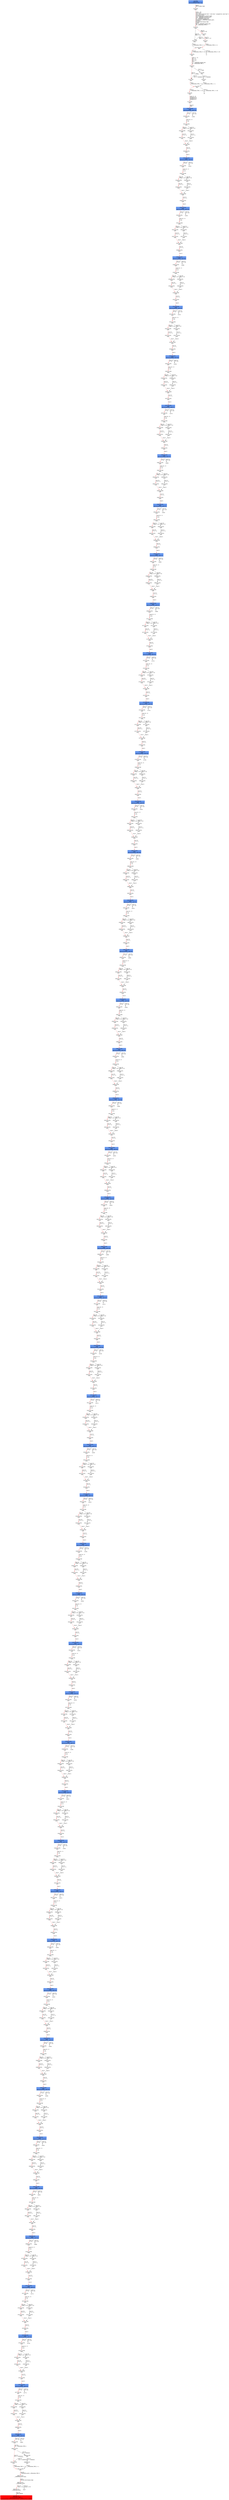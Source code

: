 digraph ARG {
node [style="filled" shape="box" color="white"]
0 [fillcolor="cornflowerblue" label="0 @ N20\nmain entry\nAbstractionState: ABS0: true\n" id="0"]
44 [label="44 @ N61\nmain\n" id="44"]
45 [label="45 @ N24\nmain\n" id="45"]
50 [label="50 @ N26\nmain\n" id="50"]
53 [label="53 @ N28\nmain\n" id="53"]
54 [label="54 @ N29\nmain\n" id="54"]
56 [label="56 @ N35\nmain\n" id="56"]
61 [label="61 @ N38\nmain\n" id="61"]
64 [label="64 @ N39\nmain\n" id="64"]
65 [label="65 @ N40\nmain\n" id="65"]
67 [label="67 @ N43\nmain\n" id="67"]
33392 [fillcolor="cornflowerblue" label="33392 @ N44\nmain\nAbstractionState: ABS2259\n" id="33392"]
33393 [label="33393 @ N45\nmain\n" id="33393"]
33412 [label="33412 @ N48\nmain\n" id="33412"]
33414 [label="33414 @ N50\nmain\n" id="33414"]
33415 [label="33415 @ N52\nmain\n" id="33415"]
33419 [label="33419 @ N49\nmain\n" id="33419"]
33420 [label="33420 @ N54\nmain\n" id="33420"]
33422 [fillcolor="cornflowerblue" label="33422 @ N44\nmain\nAbstractionState: ABS2261\n" id="33422"]
33423 [label="33423 @ N45\nmain\n" id="33423"]
33442 [label="33442 @ N48\nmain\n" id="33442"]
33444 [label="33444 @ N50\nmain\n" id="33444"]
33445 [label="33445 @ N52\nmain\n" id="33445"]
33449 [label="33449 @ N49\nmain\n" id="33449"]
33450 [label="33450 @ N54\nmain\n" id="33450"]
33452 [fillcolor="cornflowerblue" label="33452 @ N44\nmain\nAbstractionState: ABS2263\n" id="33452"]
33453 [label="33453 @ N45\nmain\n" id="33453"]
33472 [label="33472 @ N48\nmain\n" id="33472"]
33474 [label="33474 @ N50\nmain\n" id="33474"]
33475 [label="33475 @ N52\nmain\n" id="33475"]
33479 [label="33479 @ N49\nmain\n" id="33479"]
33480 [label="33480 @ N54\nmain\n" id="33480"]
33482 [fillcolor="cornflowerblue" label="33482 @ N44\nmain\nAbstractionState: ABS2265\n" id="33482"]
33483 [label="33483 @ N45\nmain\n" id="33483"]
33502 [label="33502 @ N48\nmain\n" id="33502"]
33504 [label="33504 @ N50\nmain\n" id="33504"]
33505 [label="33505 @ N52\nmain\n" id="33505"]
33509 [label="33509 @ N49\nmain\n" id="33509"]
33510 [label="33510 @ N54\nmain\n" id="33510"]
33512 [fillcolor="cornflowerblue" label="33512 @ N44\nmain\nAbstractionState: ABS2267\n" id="33512"]
33513 [label="33513 @ N45\nmain\n" id="33513"]
33532 [label="33532 @ N48\nmain\n" id="33532"]
33534 [label="33534 @ N50\nmain\n" id="33534"]
33535 [label="33535 @ N52\nmain\n" id="33535"]
33539 [label="33539 @ N49\nmain\n" id="33539"]
33540 [label="33540 @ N54\nmain\n" id="33540"]
33542 [fillcolor="cornflowerblue" label="33542 @ N44\nmain\nAbstractionState: ABS2269\n" id="33542"]
33543 [label="33543 @ N45\nmain\n" id="33543"]
33562 [label="33562 @ N48\nmain\n" id="33562"]
33564 [label="33564 @ N50\nmain\n" id="33564"]
33565 [label="33565 @ N52\nmain\n" id="33565"]
33569 [label="33569 @ N49\nmain\n" id="33569"]
33570 [label="33570 @ N54\nmain\n" id="33570"]
33572 [fillcolor="cornflowerblue" label="33572 @ N44\nmain\nAbstractionState: ABS2271\n" id="33572"]
33573 [label="33573 @ N45\nmain\n" id="33573"]
33592 [label="33592 @ N48\nmain\n" id="33592"]
33594 [label="33594 @ N50\nmain\n" id="33594"]
33595 [label="33595 @ N52\nmain\n" id="33595"]
33599 [label="33599 @ N49\nmain\n" id="33599"]
33600 [label="33600 @ N54\nmain\n" id="33600"]
33602 [fillcolor="cornflowerblue" label="33602 @ N44\nmain\nAbstractionState: ABS2273\n" id="33602"]
33603 [label="33603 @ N45\nmain\n" id="33603"]
33622 [label="33622 @ N48\nmain\n" id="33622"]
33624 [label="33624 @ N50\nmain\n" id="33624"]
33625 [label="33625 @ N52\nmain\n" id="33625"]
33629 [label="33629 @ N49\nmain\n" id="33629"]
33630 [label="33630 @ N54\nmain\n" id="33630"]
33632 [fillcolor="cornflowerblue" label="33632 @ N44\nmain\nAbstractionState: ABS2275\n" id="33632"]
33633 [label="33633 @ N45\nmain\n" id="33633"]
33652 [label="33652 @ N48\nmain\n" id="33652"]
33654 [label="33654 @ N50\nmain\n" id="33654"]
33655 [label="33655 @ N52\nmain\n" id="33655"]
33659 [label="33659 @ N49\nmain\n" id="33659"]
33660 [label="33660 @ N54\nmain\n" id="33660"]
33662 [fillcolor="cornflowerblue" label="33662 @ N44\nmain\nAbstractionState: ABS2277\n" id="33662"]
33663 [label="33663 @ N45\nmain\n" id="33663"]
33682 [label="33682 @ N48\nmain\n" id="33682"]
33684 [label="33684 @ N50\nmain\n" id="33684"]
33685 [label="33685 @ N52\nmain\n" id="33685"]
33689 [label="33689 @ N49\nmain\n" id="33689"]
33690 [label="33690 @ N54\nmain\n" id="33690"]
33692 [fillcolor="cornflowerblue" label="33692 @ N44\nmain\nAbstractionState: ABS2279\n" id="33692"]
33693 [label="33693 @ N45\nmain\n" id="33693"]
33712 [label="33712 @ N48\nmain\n" id="33712"]
33714 [label="33714 @ N50\nmain\n" id="33714"]
33715 [label="33715 @ N52\nmain\n" id="33715"]
33719 [label="33719 @ N49\nmain\n" id="33719"]
33720 [label="33720 @ N54\nmain\n" id="33720"]
33722 [fillcolor="cornflowerblue" label="33722 @ N44\nmain\nAbstractionState: ABS2281\n" id="33722"]
33723 [label="33723 @ N45\nmain\n" id="33723"]
33742 [label="33742 @ N48\nmain\n" id="33742"]
33744 [label="33744 @ N50\nmain\n" id="33744"]
33745 [label="33745 @ N52\nmain\n" id="33745"]
33749 [label="33749 @ N49\nmain\n" id="33749"]
33750 [label="33750 @ N54\nmain\n" id="33750"]
33752 [fillcolor="cornflowerblue" label="33752 @ N44\nmain\nAbstractionState: ABS2283\n" id="33752"]
33753 [label="33753 @ N45\nmain\n" id="33753"]
33772 [label="33772 @ N48\nmain\n" id="33772"]
33774 [label="33774 @ N50\nmain\n" id="33774"]
33775 [label="33775 @ N52\nmain\n" id="33775"]
33779 [label="33779 @ N49\nmain\n" id="33779"]
33780 [label="33780 @ N54\nmain\n" id="33780"]
33782 [fillcolor="cornflowerblue" label="33782 @ N44\nmain\nAbstractionState: ABS2285\n" id="33782"]
33783 [label="33783 @ N45\nmain\n" id="33783"]
33802 [label="33802 @ N48\nmain\n" id="33802"]
33804 [label="33804 @ N50\nmain\n" id="33804"]
33805 [label="33805 @ N52\nmain\n" id="33805"]
33809 [label="33809 @ N49\nmain\n" id="33809"]
33810 [label="33810 @ N54\nmain\n" id="33810"]
33812 [fillcolor="cornflowerblue" label="33812 @ N44\nmain\nAbstractionState: ABS2287\n" id="33812"]
33813 [label="33813 @ N45\nmain\n" id="33813"]
33832 [label="33832 @ N48\nmain\n" id="33832"]
33834 [label="33834 @ N50\nmain\n" id="33834"]
33835 [label="33835 @ N52\nmain\n" id="33835"]
33839 [label="33839 @ N49\nmain\n" id="33839"]
33840 [label="33840 @ N54\nmain\n" id="33840"]
33842 [fillcolor="cornflowerblue" label="33842 @ N44\nmain\nAbstractionState: ABS2289\n" id="33842"]
33843 [label="33843 @ N45\nmain\n" id="33843"]
33862 [label="33862 @ N48\nmain\n" id="33862"]
33864 [label="33864 @ N50\nmain\n" id="33864"]
33865 [label="33865 @ N52\nmain\n" id="33865"]
33869 [label="33869 @ N49\nmain\n" id="33869"]
33870 [label="33870 @ N54\nmain\n" id="33870"]
33872 [fillcolor="cornflowerblue" label="33872 @ N44\nmain\nAbstractionState: ABS2291\n" id="33872"]
33873 [label="33873 @ N45\nmain\n" id="33873"]
33892 [label="33892 @ N48\nmain\n" id="33892"]
33894 [label="33894 @ N50\nmain\n" id="33894"]
33895 [label="33895 @ N52\nmain\n" id="33895"]
33899 [label="33899 @ N49\nmain\n" id="33899"]
33900 [label="33900 @ N54\nmain\n" id="33900"]
33902 [fillcolor="cornflowerblue" label="33902 @ N44\nmain\nAbstractionState: ABS2293\n" id="33902"]
33903 [label="33903 @ N45\nmain\n" id="33903"]
33922 [label="33922 @ N48\nmain\n" id="33922"]
33924 [label="33924 @ N50\nmain\n" id="33924"]
33925 [label="33925 @ N52\nmain\n" id="33925"]
33929 [label="33929 @ N49\nmain\n" id="33929"]
33930 [label="33930 @ N54\nmain\n" id="33930"]
33932 [fillcolor="cornflowerblue" label="33932 @ N44\nmain\nAbstractionState: ABS2295\n" id="33932"]
33933 [label="33933 @ N45\nmain\n" id="33933"]
33952 [label="33952 @ N48\nmain\n" id="33952"]
33954 [label="33954 @ N50\nmain\n" id="33954"]
33955 [label="33955 @ N52\nmain\n" id="33955"]
33959 [label="33959 @ N49\nmain\n" id="33959"]
33960 [label="33960 @ N54\nmain\n" id="33960"]
33962 [fillcolor="cornflowerblue" label="33962 @ N44\nmain\nAbstractionState: ABS2297\n" id="33962"]
33963 [label="33963 @ N45\nmain\n" id="33963"]
33982 [label="33982 @ N48\nmain\n" id="33982"]
33984 [label="33984 @ N50\nmain\n" id="33984"]
33985 [label="33985 @ N52\nmain\n" id="33985"]
33989 [label="33989 @ N49\nmain\n" id="33989"]
33990 [label="33990 @ N54\nmain\n" id="33990"]
33992 [fillcolor="cornflowerblue" label="33992 @ N44\nmain\nAbstractionState: ABS2299\n" id="33992"]
33993 [label="33993 @ N45\nmain\n" id="33993"]
34012 [label="34012 @ N48\nmain\n" id="34012"]
34014 [label="34014 @ N50\nmain\n" id="34014"]
34015 [label="34015 @ N52\nmain\n" id="34015"]
34019 [label="34019 @ N49\nmain\n" id="34019"]
34020 [label="34020 @ N54\nmain\n" id="34020"]
34022 [fillcolor="cornflowerblue" label="34022 @ N44\nmain\nAbstractionState: ABS2301\n" id="34022"]
34023 [label="34023 @ N45\nmain\n" id="34023"]
34042 [label="34042 @ N48\nmain\n" id="34042"]
34044 [label="34044 @ N50\nmain\n" id="34044"]
34045 [label="34045 @ N52\nmain\n" id="34045"]
34049 [label="34049 @ N49\nmain\n" id="34049"]
34050 [label="34050 @ N54\nmain\n" id="34050"]
34052 [fillcolor="cornflowerblue" label="34052 @ N44\nmain\nAbstractionState: ABS2303\n" id="34052"]
34053 [label="34053 @ N45\nmain\n" id="34053"]
34072 [label="34072 @ N48\nmain\n" id="34072"]
34074 [label="34074 @ N50\nmain\n" id="34074"]
34075 [label="34075 @ N52\nmain\n" id="34075"]
34079 [label="34079 @ N49\nmain\n" id="34079"]
34080 [label="34080 @ N54\nmain\n" id="34080"]
34082 [fillcolor="cornflowerblue" label="34082 @ N44\nmain\nAbstractionState: ABS2305\n" id="34082"]
34083 [label="34083 @ N45\nmain\n" id="34083"]
34102 [label="34102 @ N48\nmain\n" id="34102"]
34104 [label="34104 @ N50\nmain\n" id="34104"]
34105 [label="34105 @ N52\nmain\n" id="34105"]
34109 [label="34109 @ N49\nmain\n" id="34109"]
34110 [label="34110 @ N54\nmain\n" id="34110"]
34112 [fillcolor="cornflowerblue" label="34112 @ N44\nmain\nAbstractionState: ABS2307\n" id="34112"]
34113 [label="34113 @ N45\nmain\n" id="34113"]
34132 [label="34132 @ N48\nmain\n" id="34132"]
34134 [label="34134 @ N50\nmain\n" id="34134"]
34135 [label="34135 @ N52\nmain\n" id="34135"]
34139 [label="34139 @ N49\nmain\n" id="34139"]
34140 [label="34140 @ N54\nmain\n" id="34140"]
34142 [fillcolor="cornflowerblue" label="34142 @ N44\nmain\nAbstractionState: ABS2309\n" id="34142"]
34143 [label="34143 @ N45\nmain\n" id="34143"]
34162 [label="34162 @ N48\nmain\n" id="34162"]
34164 [label="34164 @ N50\nmain\n" id="34164"]
34165 [label="34165 @ N52\nmain\n" id="34165"]
34169 [label="34169 @ N49\nmain\n" id="34169"]
34170 [label="34170 @ N54\nmain\n" id="34170"]
34172 [fillcolor="cornflowerblue" label="34172 @ N44\nmain\nAbstractionState: ABS2311\n" id="34172"]
34173 [label="34173 @ N45\nmain\n" id="34173"]
34192 [label="34192 @ N48\nmain\n" id="34192"]
34194 [label="34194 @ N50\nmain\n" id="34194"]
34195 [label="34195 @ N52\nmain\n" id="34195"]
34199 [label="34199 @ N49\nmain\n" id="34199"]
34200 [label="34200 @ N54\nmain\n" id="34200"]
34202 [fillcolor="cornflowerblue" label="34202 @ N44\nmain\nAbstractionState: ABS2313\n" id="34202"]
34203 [label="34203 @ N45\nmain\n" id="34203"]
34222 [label="34222 @ N48\nmain\n" id="34222"]
34224 [label="34224 @ N50\nmain\n" id="34224"]
34225 [label="34225 @ N52\nmain\n" id="34225"]
34229 [label="34229 @ N49\nmain\n" id="34229"]
34230 [label="34230 @ N54\nmain\n" id="34230"]
34232 [fillcolor="cornflowerblue" label="34232 @ N44\nmain\nAbstractionState: ABS2315\n" id="34232"]
34233 [label="34233 @ N45\nmain\n" id="34233"]
34252 [label="34252 @ N48\nmain\n" id="34252"]
34254 [label="34254 @ N50\nmain\n" id="34254"]
34255 [label="34255 @ N52\nmain\n" id="34255"]
34259 [label="34259 @ N49\nmain\n" id="34259"]
34260 [label="34260 @ N54\nmain\n" id="34260"]
34262 [fillcolor="cornflowerblue" label="34262 @ N44\nmain\nAbstractionState: ABS2317\n" id="34262"]
34263 [label="34263 @ N45\nmain\n" id="34263"]
34282 [label="34282 @ N48\nmain\n" id="34282"]
34284 [label="34284 @ N50\nmain\n" id="34284"]
34285 [label="34285 @ N52\nmain\n" id="34285"]
34289 [label="34289 @ N49\nmain\n" id="34289"]
34290 [label="34290 @ N54\nmain\n" id="34290"]
34292 [fillcolor="cornflowerblue" label="34292 @ N44\nmain\nAbstractionState: ABS2319\n" id="34292"]
34293 [label="34293 @ N45\nmain\n" id="34293"]
34312 [label="34312 @ N48\nmain\n" id="34312"]
34314 [label="34314 @ N50\nmain\n" id="34314"]
34315 [label="34315 @ N52\nmain\n" id="34315"]
34319 [label="34319 @ N49\nmain\n" id="34319"]
34320 [label="34320 @ N54\nmain\n" id="34320"]
34322 [fillcolor="cornflowerblue" label="34322 @ N44\nmain\nAbstractionState: ABS2321\n" id="34322"]
34323 [label="34323 @ N45\nmain\n" id="34323"]
34342 [label="34342 @ N48\nmain\n" id="34342"]
34344 [label="34344 @ N50\nmain\n" id="34344"]
34345 [label="34345 @ N52\nmain\n" id="34345"]
34349 [label="34349 @ N49\nmain\n" id="34349"]
34350 [label="34350 @ N54\nmain\n" id="34350"]
34352 [fillcolor="cornflowerblue" label="34352 @ N44\nmain\nAbstractionState: ABS2323\n" id="34352"]
34353 [label="34353 @ N45\nmain\n" id="34353"]
34372 [label="34372 @ N48\nmain\n" id="34372"]
34374 [label="34374 @ N50\nmain\n" id="34374"]
34375 [label="34375 @ N52\nmain\n" id="34375"]
34379 [label="34379 @ N49\nmain\n" id="34379"]
34380 [label="34380 @ N54\nmain\n" id="34380"]
34382 [fillcolor="cornflowerblue" label="34382 @ N44\nmain\nAbstractionState: ABS2325\n" id="34382"]
34383 [label="34383 @ N45\nmain\n" id="34383"]
34402 [label="34402 @ N48\nmain\n" id="34402"]
34404 [label="34404 @ N50\nmain\n" id="34404"]
34405 [label="34405 @ N52\nmain\n" id="34405"]
34409 [label="34409 @ N49\nmain\n" id="34409"]
34410 [label="34410 @ N54\nmain\n" id="34410"]
34412 [fillcolor="cornflowerblue" label="34412 @ N44\nmain\nAbstractionState: ABS2327\n" id="34412"]
34413 [label="34413 @ N45\nmain\n" id="34413"]
34432 [label="34432 @ N48\nmain\n" id="34432"]
34434 [label="34434 @ N50\nmain\n" id="34434"]
34435 [label="34435 @ N52\nmain\n" id="34435"]
34439 [label="34439 @ N49\nmain\n" id="34439"]
34440 [label="34440 @ N54\nmain\n" id="34440"]
34442 [fillcolor="cornflowerblue" label="34442 @ N44\nmain\nAbstractionState: ABS2329\n" id="34442"]
34443 [label="34443 @ N45\nmain\n" id="34443"]
34462 [label="34462 @ N48\nmain\n" id="34462"]
34464 [label="34464 @ N50\nmain\n" id="34464"]
34465 [label="34465 @ N52\nmain\n" id="34465"]
34469 [label="34469 @ N49\nmain\n" id="34469"]
34470 [label="34470 @ N54\nmain\n" id="34470"]
34472 [fillcolor="cornflowerblue" label="34472 @ N44\nmain\nAbstractionState: ABS2331\n" id="34472"]
34473 [label="34473 @ N45\nmain\n" id="34473"]
34492 [label="34492 @ N48\nmain\n" id="34492"]
34494 [label="34494 @ N50\nmain\n" id="34494"]
34495 [label="34495 @ N52\nmain\n" id="34495"]
34499 [label="34499 @ N49\nmain\n" id="34499"]
34500 [label="34500 @ N54\nmain\n" id="34500"]
34502 [fillcolor="cornflowerblue" label="34502 @ N44\nmain\nAbstractionState: ABS2333\n" id="34502"]
34503 [label="34503 @ N45\nmain\n" id="34503"]
34522 [label="34522 @ N48\nmain\n" id="34522"]
34524 [label="34524 @ N50\nmain\n" id="34524"]
34525 [label="34525 @ N52\nmain\n" id="34525"]
34529 [label="34529 @ N49\nmain\n" id="34529"]
34530 [label="34530 @ N54\nmain\n" id="34530"]
34532 [fillcolor="cornflowerblue" label="34532 @ N44\nmain\nAbstractionState: ABS2335\n" id="34532"]
34533 [label="34533 @ N45\nmain\n" id="34533"]
34552 [label="34552 @ N48\nmain\n" id="34552"]
34554 [label="34554 @ N50\nmain\n" id="34554"]
34555 [label="34555 @ N52\nmain\n" id="34555"]
34559 [label="34559 @ N49\nmain\n" id="34559"]
34560 [label="34560 @ N54\nmain\n" id="34560"]
34562 [fillcolor="cornflowerblue" label="34562 @ N44\nmain\nAbstractionState: ABS2337\n" id="34562"]
34563 [label="34563 @ N45\nmain\n" id="34563"]
34582 [label="34582 @ N48\nmain\n" id="34582"]
34584 [label="34584 @ N50\nmain\n" id="34584"]
34585 [label="34585 @ N52\nmain\n" id="34585"]
34589 [label="34589 @ N49\nmain\n" id="34589"]
34590 [label="34590 @ N54\nmain\n" id="34590"]
34592 [fillcolor="cornflowerblue" label="34592 @ N44\nmain\nAbstractionState: ABS2339\n" id="34592"]
34593 [label="34593 @ N45\nmain\n" id="34593"]
34612 [label="34612 @ N48\nmain\n" id="34612"]
34614 [label="34614 @ N50\nmain\n" id="34614"]
34615 [label="34615 @ N52\nmain\n" id="34615"]
34619 [label="34619 @ N49\nmain\n" id="34619"]
34620 [label="34620 @ N54\nmain\n" id="34620"]
34622 [fillcolor="cornflowerblue" label="34622 @ N44\nmain\nAbstractionState: ABS2341\n" id="34622"]
34623 [label="34623 @ N45\nmain\n" id="34623"]
34642 [label="34642 @ N48\nmain\n" id="34642"]
34644 [label="34644 @ N50\nmain\n" id="34644"]
34645 [label="34645 @ N52\nmain\n" id="34645"]
34649 [label="34649 @ N49\nmain\n" id="34649"]
34650 [label="34650 @ N54\nmain\n" id="34650"]
34652 [fillcolor="cornflowerblue" label="34652 @ N44\nmain\nAbstractionState: ABS2343\n" id="34652"]
34653 [label="34653 @ N45\nmain\n" id="34653"]
34672 [label="34672 @ N48\nmain\n" id="34672"]
34674 [label="34674 @ N50\nmain\n" id="34674"]
34675 [label="34675 @ N52\nmain\n" id="34675"]
34679 [label="34679 @ N49\nmain\n" id="34679"]
34680 [label="34680 @ N54\nmain\n" id="34680"]
34682 [fillcolor="cornflowerblue" label="34682 @ N44\nmain\nAbstractionState: ABS2345\n" id="34682"]
34683 [label="34683 @ N45\nmain\n" id="34683"]
34702 [label="34702 @ N48\nmain\n" id="34702"]
34704 [label="34704 @ N50\nmain\n" id="34704"]
34705 [label="34705 @ N52\nmain\n" id="34705"]
34709 [label="34709 @ N49\nmain\n" id="34709"]
34710 [label="34710 @ N54\nmain\n" id="34710"]
34712 [fillcolor="cornflowerblue" label="34712 @ N44\nmain\nAbstractionState: ABS2347\n" id="34712"]
34713 [label="34713 @ N45\nmain\n" id="34713"]
34732 [label="34732 @ N48\nmain\n" id="34732"]
34734 [label="34734 @ N50\nmain\n" id="34734"]
34735 [label="34735 @ N52\nmain\n" id="34735"]
34739 [label="34739 @ N49\nmain\n" id="34739"]
34740 [label="34740 @ N54\nmain\n" id="34740"]
34742 [fillcolor="cornflowerblue" label="34742 @ N44\nmain\nAbstractionState: ABS2349\n" id="34742"]
34743 [label="34743 @ N45\nmain\n" id="34743"]
34762 [label="34762 @ N48\nmain\n" id="34762"]
34764 [label="34764 @ N50\nmain\n" id="34764"]
34765 [label="34765 @ N52\nmain\n" id="34765"]
34769 [label="34769 @ N49\nmain\n" id="34769"]
34770 [label="34770 @ N54\nmain\n" id="34770"]
34772 [fillcolor="cornflowerblue" label="34772 @ N44\nmain\nAbstractionState: ABS2351\n" id="34772"]
34773 [label="34773 @ N45\nmain\n" id="34773"]
34792 [label="34792 @ N48\nmain\n" id="34792"]
34794 [label="34794 @ N50\nmain\n" id="34794"]
34795 [label="34795 @ N52\nmain\n" id="34795"]
34799 [label="34799 @ N49\nmain\n" id="34799"]
34800 [label="34800 @ N54\nmain\n" id="34800"]
34802 [fillcolor="cornflowerblue" label="34802 @ N44\nmain\nAbstractionState: ABS2353\n" id="34802"]
34804 [label="34804 @ N46\nmain\n" id="34804"]
34805 [label="34805 @ N55\nmain\n" id="34805"]
34810 [label="34810 @ N58\nmain\n" id="34810"]
34813 [label="34813 @ N59\nmain\n" id="34813"]
34814 [label="34814 @ N11\n__VERIFIER_assert entry\n" id="34814"]
34815 [label="34815 @ N12\n__VERIFIER_assert\n" id="34815"]
34816 [label="34816 @ N14\n__VERIFIER_assert\n" id="34816"]
34819 [fillcolor="red" label="34819 @ N15\n__VERIFIER_assert\nAbstractionState: ABS2354\n AutomatonState: ErrorLabelAutomaton: _predefinedState_ERROR\n" id="34819"]
34806 [label="34806 @ N56\nmain\n" id="34806"]
34808 [label="34808 @ N57\nmain\n" id="34808"]
34793 [label="34793 @ N51\nmain\n" id="34793"]
34797 [label="34797 @ N53\nmain\n" id="34797"]
34763 [label="34763 @ N51\nmain\n" id="34763"]
34767 [label="34767 @ N53\nmain\n" id="34767"]
34733 [label="34733 @ N51\nmain\n" id="34733"]
34737 [label="34737 @ N53\nmain\n" id="34737"]
34703 [label="34703 @ N51\nmain\n" id="34703"]
34707 [label="34707 @ N53\nmain\n" id="34707"]
34673 [label="34673 @ N51\nmain\n" id="34673"]
34677 [label="34677 @ N53\nmain\n" id="34677"]
34643 [label="34643 @ N51\nmain\n" id="34643"]
34647 [label="34647 @ N53\nmain\n" id="34647"]
34613 [label="34613 @ N51\nmain\n" id="34613"]
34617 [label="34617 @ N53\nmain\n" id="34617"]
34583 [label="34583 @ N51\nmain\n" id="34583"]
34587 [label="34587 @ N53\nmain\n" id="34587"]
34553 [label="34553 @ N51\nmain\n" id="34553"]
34557 [label="34557 @ N53\nmain\n" id="34557"]
34523 [label="34523 @ N51\nmain\n" id="34523"]
34527 [label="34527 @ N53\nmain\n" id="34527"]
34493 [label="34493 @ N51\nmain\n" id="34493"]
34497 [label="34497 @ N53\nmain\n" id="34497"]
34463 [label="34463 @ N51\nmain\n" id="34463"]
34467 [label="34467 @ N53\nmain\n" id="34467"]
34433 [label="34433 @ N51\nmain\n" id="34433"]
34437 [label="34437 @ N53\nmain\n" id="34437"]
34403 [label="34403 @ N51\nmain\n" id="34403"]
34407 [label="34407 @ N53\nmain\n" id="34407"]
34373 [label="34373 @ N51\nmain\n" id="34373"]
34377 [label="34377 @ N53\nmain\n" id="34377"]
34343 [label="34343 @ N51\nmain\n" id="34343"]
34347 [label="34347 @ N53\nmain\n" id="34347"]
34313 [label="34313 @ N51\nmain\n" id="34313"]
34317 [label="34317 @ N53\nmain\n" id="34317"]
34283 [label="34283 @ N51\nmain\n" id="34283"]
34287 [label="34287 @ N53\nmain\n" id="34287"]
34253 [label="34253 @ N51\nmain\n" id="34253"]
34257 [label="34257 @ N53\nmain\n" id="34257"]
34223 [label="34223 @ N51\nmain\n" id="34223"]
34227 [label="34227 @ N53\nmain\n" id="34227"]
34193 [label="34193 @ N51\nmain\n" id="34193"]
34197 [label="34197 @ N53\nmain\n" id="34197"]
34163 [label="34163 @ N51\nmain\n" id="34163"]
34167 [label="34167 @ N53\nmain\n" id="34167"]
34133 [label="34133 @ N51\nmain\n" id="34133"]
34137 [label="34137 @ N53\nmain\n" id="34137"]
34103 [label="34103 @ N51\nmain\n" id="34103"]
34107 [label="34107 @ N53\nmain\n" id="34107"]
34073 [label="34073 @ N51\nmain\n" id="34073"]
34077 [label="34077 @ N53\nmain\n" id="34077"]
34043 [label="34043 @ N51\nmain\n" id="34043"]
34047 [label="34047 @ N53\nmain\n" id="34047"]
34013 [label="34013 @ N51\nmain\n" id="34013"]
34017 [label="34017 @ N53\nmain\n" id="34017"]
33983 [label="33983 @ N51\nmain\n" id="33983"]
33987 [label="33987 @ N53\nmain\n" id="33987"]
33953 [label="33953 @ N51\nmain\n" id="33953"]
33957 [label="33957 @ N53\nmain\n" id="33957"]
33923 [label="33923 @ N51\nmain\n" id="33923"]
33927 [label="33927 @ N53\nmain\n" id="33927"]
33893 [label="33893 @ N51\nmain\n" id="33893"]
33897 [label="33897 @ N53\nmain\n" id="33897"]
33863 [label="33863 @ N51\nmain\n" id="33863"]
33867 [label="33867 @ N53\nmain\n" id="33867"]
33833 [label="33833 @ N51\nmain\n" id="33833"]
33837 [label="33837 @ N53\nmain\n" id="33837"]
33803 [label="33803 @ N51\nmain\n" id="33803"]
33807 [label="33807 @ N53\nmain\n" id="33807"]
33773 [label="33773 @ N51\nmain\n" id="33773"]
33777 [label="33777 @ N53\nmain\n" id="33777"]
33743 [label="33743 @ N51\nmain\n" id="33743"]
33747 [label="33747 @ N53\nmain\n" id="33747"]
33713 [label="33713 @ N51\nmain\n" id="33713"]
33717 [label="33717 @ N53\nmain\n" id="33717"]
33683 [label="33683 @ N51\nmain\n" id="33683"]
33687 [label="33687 @ N53\nmain\n" id="33687"]
33653 [label="33653 @ N51\nmain\n" id="33653"]
33657 [label="33657 @ N53\nmain\n" id="33657"]
33623 [label="33623 @ N51\nmain\n" id="33623"]
33627 [label="33627 @ N53\nmain\n" id="33627"]
33593 [label="33593 @ N51\nmain\n" id="33593"]
33597 [label="33597 @ N53\nmain\n" id="33597"]
33563 [label="33563 @ N51\nmain\n" id="33563"]
33567 [label="33567 @ N53\nmain\n" id="33567"]
33533 [label="33533 @ N51\nmain\n" id="33533"]
33537 [label="33537 @ N53\nmain\n" id="33537"]
33503 [label="33503 @ N51\nmain\n" id="33503"]
33507 [label="33507 @ N53\nmain\n" id="33507"]
33473 [label="33473 @ N51\nmain\n" id="33473"]
33477 [label="33477 @ N53\nmain\n" id="33477"]
33443 [label="33443 @ N51\nmain\n" id="33443"]
33447 [label="33447 @ N53\nmain\n" id="33447"]
33413 [label="33413 @ N51\nmain\n" id="33413"]
33417 [label="33417 @ N53\nmain\n" id="33417"]
57 [label="57 @ N36\nmain\n" id="57"]
59 [label="59 @ N37\nmain\n" id="59"]
47 [label="47 @ N25\nmain\n" id="47"]
49 [label="49 @ N27\nmain\n" id="49"]
0 -> 44 [color="red" label="Line 0: \lINIT GLOBAL VARS\l" id="0 -> 44"]
44 -> 45 [color="red" label="Lines 7 - 26: \lvoid abort();\lvoid __assert_fail(const char *, const char *, unsigned int, const char *);\lvoid reach_error();\lvoid assume_abort_if_not(int cond);\lvoid __VERIFIER_assert(int cond);\lvoid __VERIFIER_assume(int);\lint __VERIFIER_nondet_int();\lunsigned int __VERIFIER_nondet_uint();\lint main();\lFunction start dummy edge\lint flag;\lflag = __VERIFIER_nondet_int();\lint __CPAchecker_TMP_0;\l" id="44 -> 45"]
45 -> 47 [color="red" label="Line 26: \l[!(flag == 0)]\l" id="45 -> 47"]
45 -> 50 [label="Line 26: \l[flag == 0]\l" id="45 -> 50"]
50 -> 53 [label="Line 0: \l__CPAchecker_TMP_0 = 1;\l" id="50 -> 53"]
53 -> 54 [color="red" label="Line 26: \l[__CPAchecker_TMP_0 != 0]\l" id="53 -> 54"]
53 -> 55 [label="Line 26: \l[!(__CPAchecker_TMP_0 != 0)]\l" id="53 -> 55"]
54 -> 56 [color="red" label="Lines 27 - 31: \lint i = 0;\lint x = 0;\lint y = 0;\lint n;\ln = __VERIFIER_nondet_int();\lint __CPAchecker_TMP_1;\l" id="54 -> 56"]
56 -> 57 [label="Line 31: \l[n >= 1000]\l" id="56 -> 57"]
56 -> 61 [color="red" label="Line 31: \l[!(n >= 1000)]\l" id="56 -> 61"]
61 -> 64 [color="red" label="Line 0: \l__CPAchecker_TMP_1 = 0;\l" id="61 -> 64"]
64 -> 65 [color="red" label="Line 31: \l[__CPAchecker_TMP_1 != 0]\l" id="64 -> 65"]
64 -> 66 [label="Line 31: \l[!(__CPAchecker_TMP_1 != 0)]\l" id="64 -> 66"]
65 -> 67 [color="red" label="Lines 33 - 33: \lunsigned int a;\lunsigned int b;\lunsigned int r;\l" id="65 -> 67"]
67 -> 33392 [color="red" label="Line 35: \lwhile\l" id="67 -> 33392"]
33392 -> 33393 [color="red" label="Line 35: \l[i < n]\l" id="33392 -> 33393"]
33392 -> 33394 [label="Line 35: \l[!(i < n)]\l" id="33392 -> 33394"]
33393 -> 33412 [color="red" label="Lines 36 - 37: \lx = x;\ly = y;\l" id="33393 -> 33412"]
33412 -> 33413 [label="Line 38: \l[flag == 0]\l" id="33412 -> 33413"]
33412 -> 33414 [color="red" label="Line 38: \l[!(flag == 0)]\l" id="33412 -> 33414"]
33414 -> 33415 [color="red" label="Line 39: \lx = x + 3;\l" id="33414 -> 33415"]
33415 -> 33419 [color="red" label="Line 0: \l\l" id="33415 -> 33419"]
33419 -> 33420 [color="red" label="Line 43: \li = i + 1;\l" id="33419 -> 33420"]
33420 -> 33422 [color="red" label="Line 0: \l\l" id="33420 -> 33422"]
33422 -> 33423 [color="red" label="Line 35: \l[i < n]\l" id="33422 -> 33423"]
33422 -> 33424 [label="Line 35: \l[!(i < n)]\l" id="33422 -> 33424"]
33423 -> 33442 [color="red" label="Lines 36 - 37: \lx = x;\ly = y;\l" id="33423 -> 33442"]
33442 -> 33443 [label="Line 38: \l[flag == 0]\l" id="33442 -> 33443"]
33442 -> 33444 [color="red" label="Line 38: \l[!(flag == 0)]\l" id="33442 -> 33444"]
33444 -> 33445 [color="red" label="Line 39: \lx = x + 3;\l" id="33444 -> 33445"]
33445 -> 33449 [color="red" label="Line 0: \l\l" id="33445 -> 33449"]
33449 -> 33450 [color="red" label="Line 43: \li = i + 1;\l" id="33449 -> 33450"]
33450 -> 33452 [color="red" label="Line 0: \l\l" id="33450 -> 33452"]
33452 -> 33453 [color="red" label="Line 35: \l[i < n]\l" id="33452 -> 33453"]
33452 -> 33454 [label="Line 35: \l[!(i < n)]\l" id="33452 -> 33454"]
33453 -> 33472 [color="red" label="Lines 36 - 37: \lx = x;\ly = y;\l" id="33453 -> 33472"]
33472 -> 33473 [label="Line 38: \l[flag == 0]\l" id="33472 -> 33473"]
33472 -> 33474 [color="red" label="Line 38: \l[!(flag == 0)]\l" id="33472 -> 33474"]
33474 -> 33475 [color="red" label="Line 39: \lx = x + 3;\l" id="33474 -> 33475"]
33475 -> 33479 [color="red" label="Line 0: \l\l" id="33475 -> 33479"]
33479 -> 33480 [color="red" label="Line 43: \li = i + 1;\l" id="33479 -> 33480"]
33480 -> 33482 [color="red" label="Line 0: \l\l" id="33480 -> 33482"]
33482 -> 33483 [color="red" label="Line 35: \l[i < n]\l" id="33482 -> 33483"]
33482 -> 33484 [label="Line 35: \l[!(i < n)]\l" id="33482 -> 33484"]
33483 -> 33502 [color="red" label="Lines 36 - 37: \lx = x;\ly = y;\l" id="33483 -> 33502"]
33502 -> 33503 [label="Line 38: \l[flag == 0]\l" id="33502 -> 33503"]
33502 -> 33504 [color="red" label="Line 38: \l[!(flag == 0)]\l" id="33502 -> 33504"]
33504 -> 33505 [color="red" label="Line 39: \lx = x + 3;\l" id="33504 -> 33505"]
33505 -> 33509 [color="red" label="Line 0: \l\l" id="33505 -> 33509"]
33509 -> 33510 [color="red" label="Line 43: \li = i + 1;\l" id="33509 -> 33510"]
33510 -> 33512 [color="red" label="Line 0: \l\l" id="33510 -> 33512"]
33512 -> 33513 [color="red" label="Line 35: \l[i < n]\l" id="33512 -> 33513"]
33512 -> 33514 [label="Line 35: \l[!(i < n)]\l" id="33512 -> 33514"]
33513 -> 33532 [color="red" label="Lines 36 - 37: \lx = x;\ly = y;\l" id="33513 -> 33532"]
33532 -> 33533 [label="Line 38: \l[flag == 0]\l" id="33532 -> 33533"]
33532 -> 33534 [color="red" label="Line 38: \l[!(flag == 0)]\l" id="33532 -> 33534"]
33534 -> 33535 [color="red" label="Line 39: \lx = x + 3;\l" id="33534 -> 33535"]
33535 -> 33539 [color="red" label="Line 0: \l\l" id="33535 -> 33539"]
33539 -> 33540 [color="red" label="Line 43: \li = i + 1;\l" id="33539 -> 33540"]
33540 -> 33542 [color="red" label="Line 0: \l\l" id="33540 -> 33542"]
33542 -> 33543 [color="red" label="Line 35: \l[i < n]\l" id="33542 -> 33543"]
33542 -> 33544 [label="Line 35: \l[!(i < n)]\l" id="33542 -> 33544"]
33543 -> 33562 [color="red" label="Lines 36 - 37: \lx = x;\ly = y;\l" id="33543 -> 33562"]
33562 -> 33563 [label="Line 38: \l[flag == 0]\l" id="33562 -> 33563"]
33562 -> 33564 [color="red" label="Line 38: \l[!(flag == 0)]\l" id="33562 -> 33564"]
33564 -> 33565 [color="red" label="Line 39: \lx = x + 3;\l" id="33564 -> 33565"]
33565 -> 33569 [color="red" label="Line 0: \l\l" id="33565 -> 33569"]
33569 -> 33570 [color="red" label="Line 43: \li = i + 1;\l" id="33569 -> 33570"]
33570 -> 33572 [color="red" label="Line 0: \l\l" id="33570 -> 33572"]
33572 -> 33573 [color="red" label="Line 35: \l[i < n]\l" id="33572 -> 33573"]
33572 -> 33574 [label="Line 35: \l[!(i < n)]\l" id="33572 -> 33574"]
33573 -> 33592 [color="red" label="Lines 36 - 37: \lx = x;\ly = y;\l" id="33573 -> 33592"]
33592 -> 33593 [label="Line 38: \l[flag == 0]\l" id="33592 -> 33593"]
33592 -> 33594 [color="red" label="Line 38: \l[!(flag == 0)]\l" id="33592 -> 33594"]
33594 -> 33595 [color="red" label="Line 39: \lx = x + 3;\l" id="33594 -> 33595"]
33595 -> 33599 [color="red" label="Line 0: \l\l" id="33595 -> 33599"]
33599 -> 33600 [color="red" label="Line 43: \li = i + 1;\l" id="33599 -> 33600"]
33600 -> 33602 [color="red" label="Line 0: \l\l" id="33600 -> 33602"]
33602 -> 33603 [color="red" label="Line 35: \l[i < n]\l" id="33602 -> 33603"]
33602 -> 33604 [label="Line 35: \l[!(i < n)]\l" id="33602 -> 33604"]
33603 -> 33622 [color="red" label="Lines 36 - 37: \lx = x;\ly = y;\l" id="33603 -> 33622"]
33622 -> 33623 [label="Line 38: \l[flag == 0]\l" id="33622 -> 33623"]
33622 -> 33624 [color="red" label="Line 38: \l[!(flag == 0)]\l" id="33622 -> 33624"]
33624 -> 33625 [color="red" label="Line 39: \lx = x + 3;\l" id="33624 -> 33625"]
33625 -> 33629 [color="red" label="Line 0: \l\l" id="33625 -> 33629"]
33629 -> 33630 [color="red" label="Line 43: \li = i + 1;\l" id="33629 -> 33630"]
33630 -> 33632 [color="red" label="Line 0: \l\l" id="33630 -> 33632"]
33632 -> 33633 [color="red" label="Line 35: \l[i < n]\l" id="33632 -> 33633"]
33632 -> 33634 [label="Line 35: \l[!(i < n)]\l" id="33632 -> 33634"]
33633 -> 33652 [color="red" label="Lines 36 - 37: \lx = x;\ly = y;\l" id="33633 -> 33652"]
33652 -> 33653 [label="Line 38: \l[flag == 0]\l" id="33652 -> 33653"]
33652 -> 33654 [color="red" label="Line 38: \l[!(flag == 0)]\l" id="33652 -> 33654"]
33654 -> 33655 [color="red" label="Line 39: \lx = x + 3;\l" id="33654 -> 33655"]
33655 -> 33659 [color="red" label="Line 0: \l\l" id="33655 -> 33659"]
33659 -> 33660 [color="red" label="Line 43: \li = i + 1;\l" id="33659 -> 33660"]
33660 -> 33662 [color="red" label="Line 0: \l\l" id="33660 -> 33662"]
33662 -> 33663 [color="red" label="Line 35: \l[i < n]\l" id="33662 -> 33663"]
33662 -> 33664 [label="Line 35: \l[!(i < n)]\l" id="33662 -> 33664"]
33663 -> 33682 [color="red" label="Lines 36 - 37: \lx = x;\ly = y;\l" id="33663 -> 33682"]
33682 -> 33683 [label="Line 38: \l[flag == 0]\l" id="33682 -> 33683"]
33682 -> 33684 [color="red" label="Line 38: \l[!(flag == 0)]\l" id="33682 -> 33684"]
33684 -> 33685 [color="red" label="Line 39: \lx = x + 3;\l" id="33684 -> 33685"]
33685 -> 33689 [color="red" label="Line 0: \l\l" id="33685 -> 33689"]
33689 -> 33690 [color="red" label="Line 43: \li = i + 1;\l" id="33689 -> 33690"]
33690 -> 33692 [color="red" label="Line 0: \l\l" id="33690 -> 33692"]
33692 -> 33693 [color="red" label="Line 35: \l[i < n]\l" id="33692 -> 33693"]
33692 -> 33694 [label="Line 35: \l[!(i < n)]\l" id="33692 -> 33694"]
33693 -> 33712 [color="red" label="Lines 36 - 37: \lx = x;\ly = y;\l" id="33693 -> 33712"]
33712 -> 33713 [label="Line 38: \l[flag == 0]\l" id="33712 -> 33713"]
33712 -> 33714 [color="red" label="Line 38: \l[!(flag == 0)]\l" id="33712 -> 33714"]
33714 -> 33715 [color="red" label="Line 39: \lx = x + 3;\l" id="33714 -> 33715"]
33715 -> 33719 [color="red" label="Line 0: \l\l" id="33715 -> 33719"]
33719 -> 33720 [color="red" label="Line 43: \li = i + 1;\l" id="33719 -> 33720"]
33720 -> 33722 [color="red" label="Line 0: \l\l" id="33720 -> 33722"]
33722 -> 33723 [color="red" label="Line 35: \l[i < n]\l" id="33722 -> 33723"]
33722 -> 33724 [label="Line 35: \l[!(i < n)]\l" id="33722 -> 33724"]
33723 -> 33742 [color="red" label="Lines 36 - 37: \lx = x;\ly = y;\l" id="33723 -> 33742"]
33742 -> 33743 [label="Line 38: \l[flag == 0]\l" id="33742 -> 33743"]
33742 -> 33744 [color="red" label="Line 38: \l[!(flag == 0)]\l" id="33742 -> 33744"]
33744 -> 33745 [color="red" label="Line 39: \lx = x + 3;\l" id="33744 -> 33745"]
33745 -> 33749 [color="red" label="Line 0: \l\l" id="33745 -> 33749"]
33749 -> 33750 [color="red" label="Line 43: \li = i + 1;\l" id="33749 -> 33750"]
33750 -> 33752 [color="red" label="Line 0: \l\l" id="33750 -> 33752"]
33752 -> 33753 [color="red" label="Line 35: \l[i < n]\l" id="33752 -> 33753"]
33752 -> 33754 [label="Line 35: \l[!(i < n)]\l" id="33752 -> 33754"]
33753 -> 33772 [color="red" label="Lines 36 - 37: \lx = x;\ly = y;\l" id="33753 -> 33772"]
33772 -> 33773 [label="Line 38: \l[flag == 0]\l" id="33772 -> 33773"]
33772 -> 33774 [color="red" label="Line 38: \l[!(flag == 0)]\l" id="33772 -> 33774"]
33774 -> 33775 [color="red" label="Line 39: \lx = x + 3;\l" id="33774 -> 33775"]
33775 -> 33779 [color="red" label="Line 0: \l\l" id="33775 -> 33779"]
33779 -> 33780 [color="red" label="Line 43: \li = i + 1;\l" id="33779 -> 33780"]
33780 -> 33782 [color="red" label="Line 0: \l\l" id="33780 -> 33782"]
33782 -> 33783 [color="red" label="Line 35: \l[i < n]\l" id="33782 -> 33783"]
33782 -> 33784 [label="Line 35: \l[!(i < n)]\l" id="33782 -> 33784"]
33783 -> 33802 [color="red" label="Lines 36 - 37: \lx = x;\ly = y;\l" id="33783 -> 33802"]
33802 -> 33803 [label="Line 38: \l[flag == 0]\l" id="33802 -> 33803"]
33802 -> 33804 [color="red" label="Line 38: \l[!(flag == 0)]\l" id="33802 -> 33804"]
33804 -> 33805 [color="red" label="Line 39: \lx = x + 3;\l" id="33804 -> 33805"]
33805 -> 33809 [color="red" label="Line 0: \l\l" id="33805 -> 33809"]
33809 -> 33810 [color="red" label="Line 43: \li = i + 1;\l" id="33809 -> 33810"]
33810 -> 33812 [color="red" label="Line 0: \l\l" id="33810 -> 33812"]
33812 -> 33813 [color="red" label="Line 35: \l[i < n]\l" id="33812 -> 33813"]
33812 -> 33814 [label="Line 35: \l[!(i < n)]\l" id="33812 -> 33814"]
33813 -> 33832 [color="red" label="Lines 36 - 37: \lx = x;\ly = y;\l" id="33813 -> 33832"]
33832 -> 33833 [label="Line 38: \l[flag == 0]\l" id="33832 -> 33833"]
33832 -> 33834 [color="red" label="Line 38: \l[!(flag == 0)]\l" id="33832 -> 33834"]
33834 -> 33835 [color="red" label="Line 39: \lx = x + 3;\l" id="33834 -> 33835"]
33835 -> 33839 [color="red" label="Line 0: \l\l" id="33835 -> 33839"]
33839 -> 33840 [color="red" label="Line 43: \li = i + 1;\l" id="33839 -> 33840"]
33840 -> 33842 [color="red" label="Line 0: \l\l" id="33840 -> 33842"]
33842 -> 33843 [color="red" label="Line 35: \l[i < n]\l" id="33842 -> 33843"]
33842 -> 33844 [label="Line 35: \l[!(i < n)]\l" id="33842 -> 33844"]
33843 -> 33862 [color="red" label="Lines 36 - 37: \lx = x;\ly = y;\l" id="33843 -> 33862"]
33862 -> 33863 [label="Line 38: \l[flag == 0]\l" id="33862 -> 33863"]
33862 -> 33864 [color="red" label="Line 38: \l[!(flag == 0)]\l" id="33862 -> 33864"]
33864 -> 33865 [color="red" label="Line 39: \lx = x + 3;\l" id="33864 -> 33865"]
33865 -> 33869 [color="red" label="Line 0: \l\l" id="33865 -> 33869"]
33869 -> 33870 [color="red" label="Line 43: \li = i + 1;\l" id="33869 -> 33870"]
33870 -> 33872 [color="red" label="Line 0: \l\l" id="33870 -> 33872"]
33872 -> 33873 [color="red" label="Line 35: \l[i < n]\l" id="33872 -> 33873"]
33872 -> 33874 [label="Line 35: \l[!(i < n)]\l" id="33872 -> 33874"]
33873 -> 33892 [color="red" label="Lines 36 - 37: \lx = x;\ly = y;\l" id="33873 -> 33892"]
33892 -> 33893 [label="Line 38: \l[flag == 0]\l" id="33892 -> 33893"]
33892 -> 33894 [color="red" label="Line 38: \l[!(flag == 0)]\l" id="33892 -> 33894"]
33894 -> 33895 [color="red" label="Line 39: \lx = x + 3;\l" id="33894 -> 33895"]
33895 -> 33899 [color="red" label="Line 0: \l\l" id="33895 -> 33899"]
33899 -> 33900 [color="red" label="Line 43: \li = i + 1;\l" id="33899 -> 33900"]
33900 -> 33902 [color="red" label="Line 0: \l\l" id="33900 -> 33902"]
33902 -> 33903 [color="red" label="Line 35: \l[i < n]\l" id="33902 -> 33903"]
33902 -> 33904 [label="Line 35: \l[!(i < n)]\l" id="33902 -> 33904"]
33903 -> 33922 [color="red" label="Lines 36 - 37: \lx = x;\ly = y;\l" id="33903 -> 33922"]
33922 -> 33923 [label="Line 38: \l[flag == 0]\l" id="33922 -> 33923"]
33922 -> 33924 [color="red" label="Line 38: \l[!(flag == 0)]\l" id="33922 -> 33924"]
33924 -> 33925 [color="red" label="Line 39: \lx = x + 3;\l" id="33924 -> 33925"]
33925 -> 33929 [color="red" label="Line 0: \l\l" id="33925 -> 33929"]
33929 -> 33930 [color="red" label="Line 43: \li = i + 1;\l" id="33929 -> 33930"]
33930 -> 33932 [color="red" label="Line 0: \l\l" id="33930 -> 33932"]
33932 -> 33933 [color="red" label="Line 35: \l[i < n]\l" id="33932 -> 33933"]
33932 -> 33934 [label="Line 35: \l[!(i < n)]\l" id="33932 -> 33934"]
33933 -> 33952 [color="red" label="Lines 36 - 37: \lx = x;\ly = y;\l" id="33933 -> 33952"]
33952 -> 33953 [label="Line 38: \l[flag == 0]\l" id="33952 -> 33953"]
33952 -> 33954 [color="red" label="Line 38: \l[!(flag == 0)]\l" id="33952 -> 33954"]
33954 -> 33955 [color="red" label="Line 39: \lx = x + 3;\l" id="33954 -> 33955"]
33955 -> 33959 [color="red" label="Line 0: \l\l" id="33955 -> 33959"]
33959 -> 33960 [color="red" label="Line 43: \li = i + 1;\l" id="33959 -> 33960"]
33960 -> 33962 [color="red" label="Line 0: \l\l" id="33960 -> 33962"]
33962 -> 33963 [color="red" label="Line 35: \l[i < n]\l" id="33962 -> 33963"]
33962 -> 33964 [label="Line 35: \l[!(i < n)]\l" id="33962 -> 33964"]
33963 -> 33982 [color="red" label="Lines 36 - 37: \lx = x;\ly = y;\l" id="33963 -> 33982"]
33982 -> 33983 [label="Line 38: \l[flag == 0]\l" id="33982 -> 33983"]
33982 -> 33984 [color="red" label="Line 38: \l[!(flag == 0)]\l" id="33982 -> 33984"]
33984 -> 33985 [color="red" label="Line 39: \lx = x + 3;\l" id="33984 -> 33985"]
33985 -> 33989 [color="red" label="Line 0: \l\l" id="33985 -> 33989"]
33989 -> 33990 [color="red" label="Line 43: \li = i + 1;\l" id="33989 -> 33990"]
33990 -> 33992 [color="red" label="Line 0: \l\l" id="33990 -> 33992"]
33992 -> 33993 [color="red" label="Line 35: \l[i < n]\l" id="33992 -> 33993"]
33992 -> 33994 [label="Line 35: \l[!(i < n)]\l" id="33992 -> 33994"]
33993 -> 34012 [color="red" label="Lines 36 - 37: \lx = x;\ly = y;\l" id="33993 -> 34012"]
34012 -> 34013 [label="Line 38: \l[flag == 0]\l" id="34012 -> 34013"]
34012 -> 34014 [color="red" label="Line 38: \l[!(flag == 0)]\l" id="34012 -> 34014"]
34014 -> 34015 [color="red" label="Line 39: \lx = x + 3;\l" id="34014 -> 34015"]
34015 -> 34019 [color="red" label="Line 0: \l\l" id="34015 -> 34019"]
34019 -> 34020 [color="red" label="Line 43: \li = i + 1;\l" id="34019 -> 34020"]
34020 -> 34022 [color="red" label="Line 0: \l\l" id="34020 -> 34022"]
34022 -> 34023 [color="red" label="Line 35: \l[i < n]\l" id="34022 -> 34023"]
34022 -> 34024 [label="Line 35: \l[!(i < n)]\l" id="34022 -> 34024"]
34023 -> 34042 [color="red" label="Lines 36 - 37: \lx = x;\ly = y;\l" id="34023 -> 34042"]
34042 -> 34043 [label="Line 38: \l[flag == 0]\l" id="34042 -> 34043"]
34042 -> 34044 [color="red" label="Line 38: \l[!(flag == 0)]\l" id="34042 -> 34044"]
34044 -> 34045 [color="red" label="Line 39: \lx = x + 3;\l" id="34044 -> 34045"]
34045 -> 34049 [color="red" label="Line 0: \l\l" id="34045 -> 34049"]
34049 -> 34050 [color="red" label="Line 43: \li = i + 1;\l" id="34049 -> 34050"]
34050 -> 34052 [color="red" label="Line 0: \l\l" id="34050 -> 34052"]
34052 -> 34053 [color="red" label="Line 35: \l[i < n]\l" id="34052 -> 34053"]
34052 -> 34054 [label="Line 35: \l[!(i < n)]\l" id="34052 -> 34054"]
34053 -> 34072 [color="red" label="Lines 36 - 37: \lx = x;\ly = y;\l" id="34053 -> 34072"]
34072 -> 34073 [label="Line 38: \l[flag == 0]\l" id="34072 -> 34073"]
34072 -> 34074 [color="red" label="Line 38: \l[!(flag == 0)]\l" id="34072 -> 34074"]
34074 -> 34075 [color="red" label="Line 39: \lx = x + 3;\l" id="34074 -> 34075"]
34075 -> 34079 [color="red" label="Line 0: \l\l" id="34075 -> 34079"]
34079 -> 34080 [color="red" label="Line 43: \li = i + 1;\l" id="34079 -> 34080"]
34080 -> 34082 [color="red" label="Line 0: \l\l" id="34080 -> 34082"]
34082 -> 34083 [color="red" label="Line 35: \l[i < n]\l" id="34082 -> 34083"]
34082 -> 34084 [label="Line 35: \l[!(i < n)]\l" id="34082 -> 34084"]
34083 -> 34102 [color="red" label="Lines 36 - 37: \lx = x;\ly = y;\l" id="34083 -> 34102"]
34102 -> 34103 [label="Line 38: \l[flag == 0]\l" id="34102 -> 34103"]
34102 -> 34104 [color="red" label="Line 38: \l[!(flag == 0)]\l" id="34102 -> 34104"]
34104 -> 34105 [color="red" label="Line 39: \lx = x + 3;\l" id="34104 -> 34105"]
34105 -> 34109 [color="red" label="Line 0: \l\l" id="34105 -> 34109"]
34109 -> 34110 [color="red" label="Line 43: \li = i + 1;\l" id="34109 -> 34110"]
34110 -> 34112 [color="red" label="Line 0: \l\l" id="34110 -> 34112"]
34112 -> 34113 [color="red" label="Line 35: \l[i < n]\l" id="34112 -> 34113"]
34112 -> 34114 [label="Line 35: \l[!(i < n)]\l" id="34112 -> 34114"]
34113 -> 34132 [color="red" label="Lines 36 - 37: \lx = x;\ly = y;\l" id="34113 -> 34132"]
34132 -> 34133 [label="Line 38: \l[flag == 0]\l" id="34132 -> 34133"]
34132 -> 34134 [color="red" label="Line 38: \l[!(flag == 0)]\l" id="34132 -> 34134"]
34134 -> 34135 [color="red" label="Line 39: \lx = x + 3;\l" id="34134 -> 34135"]
34135 -> 34139 [color="red" label="Line 0: \l\l" id="34135 -> 34139"]
34139 -> 34140 [color="red" label="Line 43: \li = i + 1;\l" id="34139 -> 34140"]
34140 -> 34142 [color="red" label="Line 0: \l\l" id="34140 -> 34142"]
34142 -> 34143 [color="red" label="Line 35: \l[i < n]\l" id="34142 -> 34143"]
34142 -> 34144 [label="Line 35: \l[!(i < n)]\l" id="34142 -> 34144"]
34143 -> 34162 [color="red" label="Lines 36 - 37: \lx = x;\ly = y;\l" id="34143 -> 34162"]
34162 -> 34163 [label="Line 38: \l[flag == 0]\l" id="34162 -> 34163"]
34162 -> 34164 [color="red" label="Line 38: \l[!(flag == 0)]\l" id="34162 -> 34164"]
34164 -> 34165 [color="red" label="Line 39: \lx = x + 3;\l" id="34164 -> 34165"]
34165 -> 34169 [color="red" label="Line 0: \l\l" id="34165 -> 34169"]
34169 -> 34170 [color="red" label="Line 43: \li = i + 1;\l" id="34169 -> 34170"]
34170 -> 34172 [color="red" label="Line 0: \l\l" id="34170 -> 34172"]
34172 -> 34173 [color="red" label="Line 35: \l[i < n]\l" id="34172 -> 34173"]
34172 -> 34174 [label="Line 35: \l[!(i < n)]\l" id="34172 -> 34174"]
34173 -> 34192 [color="red" label="Lines 36 - 37: \lx = x;\ly = y;\l" id="34173 -> 34192"]
34192 -> 34193 [label="Line 38: \l[flag == 0]\l" id="34192 -> 34193"]
34192 -> 34194 [color="red" label="Line 38: \l[!(flag == 0)]\l" id="34192 -> 34194"]
34194 -> 34195 [color="red" label="Line 39: \lx = x + 3;\l" id="34194 -> 34195"]
34195 -> 34199 [color="red" label="Line 0: \l\l" id="34195 -> 34199"]
34199 -> 34200 [color="red" label="Line 43: \li = i + 1;\l" id="34199 -> 34200"]
34200 -> 34202 [color="red" label="Line 0: \l\l" id="34200 -> 34202"]
34202 -> 34203 [color="red" label="Line 35: \l[i < n]\l" id="34202 -> 34203"]
34202 -> 34204 [label="Line 35: \l[!(i < n)]\l" id="34202 -> 34204"]
34203 -> 34222 [color="red" label="Lines 36 - 37: \lx = x;\ly = y;\l" id="34203 -> 34222"]
34222 -> 34223 [label="Line 38: \l[flag == 0]\l" id="34222 -> 34223"]
34222 -> 34224 [color="red" label="Line 38: \l[!(flag == 0)]\l" id="34222 -> 34224"]
34224 -> 34225 [color="red" label="Line 39: \lx = x + 3;\l" id="34224 -> 34225"]
34225 -> 34229 [color="red" label="Line 0: \l\l" id="34225 -> 34229"]
34229 -> 34230 [color="red" label="Line 43: \li = i + 1;\l" id="34229 -> 34230"]
34230 -> 34232 [color="red" label="Line 0: \l\l" id="34230 -> 34232"]
34232 -> 34233 [color="red" label="Line 35: \l[i < n]\l" id="34232 -> 34233"]
34232 -> 34234 [label="Line 35: \l[!(i < n)]\l" id="34232 -> 34234"]
34233 -> 34252 [color="red" label="Lines 36 - 37: \lx = x;\ly = y;\l" id="34233 -> 34252"]
34252 -> 34253 [label="Line 38: \l[flag == 0]\l" id="34252 -> 34253"]
34252 -> 34254 [color="red" label="Line 38: \l[!(flag == 0)]\l" id="34252 -> 34254"]
34254 -> 34255 [color="red" label="Line 39: \lx = x + 3;\l" id="34254 -> 34255"]
34255 -> 34259 [color="red" label="Line 0: \l\l" id="34255 -> 34259"]
34259 -> 34260 [color="red" label="Line 43: \li = i + 1;\l" id="34259 -> 34260"]
34260 -> 34262 [color="red" label="Line 0: \l\l" id="34260 -> 34262"]
34262 -> 34263 [color="red" label="Line 35: \l[i < n]\l" id="34262 -> 34263"]
34262 -> 34264 [label="Line 35: \l[!(i < n)]\l" id="34262 -> 34264"]
34263 -> 34282 [color="red" label="Lines 36 - 37: \lx = x;\ly = y;\l" id="34263 -> 34282"]
34282 -> 34283 [label="Line 38: \l[flag == 0]\l" id="34282 -> 34283"]
34282 -> 34284 [color="red" label="Line 38: \l[!(flag == 0)]\l" id="34282 -> 34284"]
34284 -> 34285 [color="red" label="Line 39: \lx = x + 3;\l" id="34284 -> 34285"]
34285 -> 34289 [color="red" label="Line 0: \l\l" id="34285 -> 34289"]
34289 -> 34290 [color="red" label="Line 43: \li = i + 1;\l" id="34289 -> 34290"]
34290 -> 34292 [color="red" label="Line 0: \l\l" id="34290 -> 34292"]
34292 -> 34293 [color="red" label="Line 35: \l[i < n]\l" id="34292 -> 34293"]
34292 -> 34294 [label="Line 35: \l[!(i < n)]\l" id="34292 -> 34294"]
34293 -> 34312 [color="red" label="Lines 36 - 37: \lx = x;\ly = y;\l" id="34293 -> 34312"]
34312 -> 34313 [label="Line 38: \l[flag == 0]\l" id="34312 -> 34313"]
34312 -> 34314 [color="red" label="Line 38: \l[!(flag == 0)]\l" id="34312 -> 34314"]
34314 -> 34315 [color="red" label="Line 39: \lx = x + 3;\l" id="34314 -> 34315"]
34315 -> 34319 [color="red" label="Line 0: \l\l" id="34315 -> 34319"]
34319 -> 34320 [color="red" label="Line 43: \li = i + 1;\l" id="34319 -> 34320"]
34320 -> 34322 [color="red" label="Line 0: \l\l" id="34320 -> 34322"]
34322 -> 34323 [color="red" label="Line 35: \l[i < n]\l" id="34322 -> 34323"]
34322 -> 34324 [label="Line 35: \l[!(i < n)]\l" id="34322 -> 34324"]
34323 -> 34342 [color="red" label="Lines 36 - 37: \lx = x;\ly = y;\l" id="34323 -> 34342"]
34342 -> 34343 [label="Line 38: \l[flag == 0]\l" id="34342 -> 34343"]
34342 -> 34344 [color="red" label="Line 38: \l[!(flag == 0)]\l" id="34342 -> 34344"]
34344 -> 34345 [color="red" label="Line 39: \lx = x + 3;\l" id="34344 -> 34345"]
34345 -> 34349 [color="red" label="Line 0: \l\l" id="34345 -> 34349"]
34349 -> 34350 [color="red" label="Line 43: \li = i + 1;\l" id="34349 -> 34350"]
34350 -> 34352 [color="red" label="Line 0: \l\l" id="34350 -> 34352"]
34352 -> 34353 [color="red" label="Line 35: \l[i < n]\l" id="34352 -> 34353"]
34352 -> 34354 [label="Line 35: \l[!(i < n)]\l" id="34352 -> 34354"]
34353 -> 34372 [color="red" label="Lines 36 - 37: \lx = x;\ly = y;\l" id="34353 -> 34372"]
34372 -> 34373 [label="Line 38: \l[flag == 0]\l" id="34372 -> 34373"]
34372 -> 34374 [color="red" label="Line 38: \l[!(flag == 0)]\l" id="34372 -> 34374"]
34374 -> 34375 [color="red" label="Line 39: \lx = x + 3;\l" id="34374 -> 34375"]
34375 -> 34379 [color="red" label="Line 0: \l\l" id="34375 -> 34379"]
34379 -> 34380 [color="red" label="Line 43: \li = i + 1;\l" id="34379 -> 34380"]
34380 -> 34382 [color="red" label="Line 0: \l\l" id="34380 -> 34382"]
34382 -> 34383 [color="red" label="Line 35: \l[i < n]\l" id="34382 -> 34383"]
34382 -> 34384 [label="Line 35: \l[!(i < n)]\l" id="34382 -> 34384"]
34383 -> 34402 [color="red" label="Lines 36 - 37: \lx = x;\ly = y;\l" id="34383 -> 34402"]
34402 -> 34403 [label="Line 38: \l[flag == 0]\l" id="34402 -> 34403"]
34402 -> 34404 [color="red" label="Line 38: \l[!(flag == 0)]\l" id="34402 -> 34404"]
34404 -> 34405 [color="red" label="Line 39: \lx = x + 3;\l" id="34404 -> 34405"]
34405 -> 34409 [color="red" label="Line 0: \l\l" id="34405 -> 34409"]
34409 -> 34410 [color="red" label="Line 43: \li = i + 1;\l" id="34409 -> 34410"]
34410 -> 34412 [color="red" label="Line 0: \l\l" id="34410 -> 34412"]
34412 -> 34413 [color="red" label="Line 35: \l[i < n]\l" id="34412 -> 34413"]
34412 -> 34414 [label="Line 35: \l[!(i < n)]\l" id="34412 -> 34414"]
34413 -> 34432 [color="red" label="Lines 36 - 37: \lx = x;\ly = y;\l" id="34413 -> 34432"]
34432 -> 34433 [label="Line 38: \l[flag == 0]\l" id="34432 -> 34433"]
34432 -> 34434 [color="red" label="Line 38: \l[!(flag == 0)]\l" id="34432 -> 34434"]
34434 -> 34435 [color="red" label="Line 39: \lx = x + 3;\l" id="34434 -> 34435"]
34435 -> 34439 [color="red" label="Line 0: \l\l" id="34435 -> 34439"]
34439 -> 34440 [color="red" label="Line 43: \li = i + 1;\l" id="34439 -> 34440"]
34440 -> 34442 [color="red" label="Line 0: \l\l" id="34440 -> 34442"]
34442 -> 34443 [color="red" label="Line 35: \l[i < n]\l" id="34442 -> 34443"]
34442 -> 34444 [label="Line 35: \l[!(i < n)]\l" id="34442 -> 34444"]
34443 -> 34462 [color="red" label="Lines 36 - 37: \lx = x;\ly = y;\l" id="34443 -> 34462"]
34462 -> 34463 [label="Line 38: \l[flag == 0]\l" id="34462 -> 34463"]
34462 -> 34464 [color="red" label="Line 38: \l[!(flag == 0)]\l" id="34462 -> 34464"]
34464 -> 34465 [color="red" label="Line 39: \lx = x + 3;\l" id="34464 -> 34465"]
34465 -> 34469 [color="red" label="Line 0: \l\l" id="34465 -> 34469"]
34469 -> 34470 [color="red" label="Line 43: \li = i + 1;\l" id="34469 -> 34470"]
34470 -> 34472 [color="red" label="Line 0: \l\l" id="34470 -> 34472"]
34472 -> 34473 [color="red" label="Line 35: \l[i < n]\l" id="34472 -> 34473"]
34472 -> 34474 [label="Line 35: \l[!(i < n)]\l" id="34472 -> 34474"]
34473 -> 34492 [color="red" label="Lines 36 - 37: \lx = x;\ly = y;\l" id="34473 -> 34492"]
34492 -> 34493 [label="Line 38: \l[flag == 0]\l" id="34492 -> 34493"]
34492 -> 34494 [color="red" label="Line 38: \l[!(flag == 0)]\l" id="34492 -> 34494"]
34494 -> 34495 [color="red" label="Line 39: \lx = x + 3;\l" id="34494 -> 34495"]
34495 -> 34499 [color="red" label="Line 0: \l\l" id="34495 -> 34499"]
34499 -> 34500 [color="red" label="Line 43: \li = i + 1;\l" id="34499 -> 34500"]
34500 -> 34502 [color="red" label="Line 0: \l\l" id="34500 -> 34502"]
34502 -> 34503 [color="red" label="Line 35: \l[i < n]\l" id="34502 -> 34503"]
34502 -> 34504 [label="Line 35: \l[!(i < n)]\l" id="34502 -> 34504"]
34503 -> 34522 [color="red" label="Lines 36 - 37: \lx = x;\ly = y;\l" id="34503 -> 34522"]
34522 -> 34523 [label="Line 38: \l[flag == 0]\l" id="34522 -> 34523"]
34522 -> 34524 [color="red" label="Line 38: \l[!(flag == 0)]\l" id="34522 -> 34524"]
34524 -> 34525 [color="red" label="Line 39: \lx = x + 3;\l" id="34524 -> 34525"]
34525 -> 34529 [color="red" label="Line 0: \l\l" id="34525 -> 34529"]
34529 -> 34530 [color="red" label="Line 43: \li = i + 1;\l" id="34529 -> 34530"]
34530 -> 34532 [color="red" label="Line 0: \l\l" id="34530 -> 34532"]
34532 -> 34533 [color="red" label="Line 35: \l[i < n]\l" id="34532 -> 34533"]
34532 -> 34534 [label="Line 35: \l[!(i < n)]\l" id="34532 -> 34534"]
34533 -> 34552 [color="red" label="Lines 36 - 37: \lx = x;\ly = y;\l" id="34533 -> 34552"]
34552 -> 34553 [label="Line 38: \l[flag == 0]\l" id="34552 -> 34553"]
34552 -> 34554 [color="red" label="Line 38: \l[!(flag == 0)]\l" id="34552 -> 34554"]
34554 -> 34555 [color="red" label="Line 39: \lx = x + 3;\l" id="34554 -> 34555"]
34555 -> 34559 [color="red" label="Line 0: \l\l" id="34555 -> 34559"]
34559 -> 34560 [color="red" label="Line 43: \li = i + 1;\l" id="34559 -> 34560"]
34560 -> 34562 [color="red" label="Line 0: \l\l" id="34560 -> 34562"]
34562 -> 34563 [color="red" label="Line 35: \l[i < n]\l" id="34562 -> 34563"]
34562 -> 34564 [label="Line 35: \l[!(i < n)]\l" id="34562 -> 34564"]
34563 -> 34582 [color="red" label="Lines 36 - 37: \lx = x;\ly = y;\l" id="34563 -> 34582"]
34582 -> 34583 [label="Line 38: \l[flag == 0]\l" id="34582 -> 34583"]
34582 -> 34584 [color="red" label="Line 38: \l[!(flag == 0)]\l" id="34582 -> 34584"]
34584 -> 34585 [color="red" label="Line 39: \lx = x + 3;\l" id="34584 -> 34585"]
34585 -> 34589 [color="red" label="Line 0: \l\l" id="34585 -> 34589"]
34589 -> 34590 [color="red" label="Line 43: \li = i + 1;\l" id="34589 -> 34590"]
34590 -> 34592 [color="red" label="Line 0: \l\l" id="34590 -> 34592"]
34592 -> 34593 [color="red" label="Line 35: \l[i < n]\l" id="34592 -> 34593"]
34592 -> 34594 [label="Line 35: \l[!(i < n)]\l" id="34592 -> 34594"]
34593 -> 34612 [color="red" label="Lines 36 - 37: \lx = x;\ly = y;\l" id="34593 -> 34612"]
34612 -> 34613 [label="Line 38: \l[flag == 0]\l" id="34612 -> 34613"]
34612 -> 34614 [color="red" label="Line 38: \l[!(flag == 0)]\l" id="34612 -> 34614"]
34614 -> 34615 [color="red" label="Line 39: \lx = x + 3;\l" id="34614 -> 34615"]
34615 -> 34619 [color="red" label="Line 0: \l\l" id="34615 -> 34619"]
34619 -> 34620 [color="red" label="Line 43: \li = i + 1;\l" id="34619 -> 34620"]
34620 -> 34622 [color="red" label="Line 0: \l\l" id="34620 -> 34622"]
34622 -> 34623 [color="red" label="Line 35: \l[i < n]\l" id="34622 -> 34623"]
34622 -> 34624 [label="Line 35: \l[!(i < n)]\l" id="34622 -> 34624"]
34623 -> 34642 [color="red" label="Lines 36 - 37: \lx = x;\ly = y;\l" id="34623 -> 34642"]
34642 -> 34643 [label="Line 38: \l[flag == 0]\l" id="34642 -> 34643"]
34642 -> 34644 [color="red" label="Line 38: \l[!(flag == 0)]\l" id="34642 -> 34644"]
34644 -> 34645 [color="red" label="Line 39: \lx = x + 3;\l" id="34644 -> 34645"]
34645 -> 34649 [color="red" label="Line 0: \l\l" id="34645 -> 34649"]
34649 -> 34650 [color="red" label="Line 43: \li = i + 1;\l" id="34649 -> 34650"]
34650 -> 34652 [color="red" label="Line 0: \l\l" id="34650 -> 34652"]
34652 -> 34653 [color="red" label="Line 35: \l[i < n]\l" id="34652 -> 34653"]
34652 -> 34654 [label="Line 35: \l[!(i < n)]\l" id="34652 -> 34654"]
34653 -> 34672 [color="red" label="Lines 36 - 37: \lx = x;\ly = y;\l" id="34653 -> 34672"]
34672 -> 34673 [label="Line 38: \l[flag == 0]\l" id="34672 -> 34673"]
34672 -> 34674 [color="red" label="Line 38: \l[!(flag == 0)]\l" id="34672 -> 34674"]
34674 -> 34675 [color="red" label="Line 39: \lx = x + 3;\l" id="34674 -> 34675"]
34675 -> 34679 [color="red" label="Line 0: \l\l" id="34675 -> 34679"]
34679 -> 34680 [color="red" label="Line 43: \li = i + 1;\l" id="34679 -> 34680"]
34680 -> 34682 [color="red" label="Line 0: \l\l" id="34680 -> 34682"]
34682 -> 34683 [color="red" label="Line 35: \l[i < n]\l" id="34682 -> 34683"]
34682 -> 34684 [label="Line 35: \l[!(i < n)]\l" id="34682 -> 34684"]
34683 -> 34702 [color="red" label="Lines 36 - 37: \lx = x;\ly = y;\l" id="34683 -> 34702"]
34702 -> 34703 [label="Line 38: \l[flag == 0]\l" id="34702 -> 34703"]
34702 -> 34704 [color="red" label="Line 38: \l[!(flag == 0)]\l" id="34702 -> 34704"]
34704 -> 34705 [color="red" label="Line 39: \lx = x + 3;\l" id="34704 -> 34705"]
34705 -> 34709 [color="red" label="Line 0: \l\l" id="34705 -> 34709"]
34709 -> 34710 [color="red" label="Line 43: \li = i + 1;\l" id="34709 -> 34710"]
34710 -> 34712 [color="red" label="Line 0: \l\l" id="34710 -> 34712"]
34712 -> 34713 [color="red" label="Line 35: \l[i < n]\l" id="34712 -> 34713"]
34712 -> 34714 [label="Line 35: \l[!(i < n)]\l" id="34712 -> 34714"]
34713 -> 34732 [color="red" label="Lines 36 - 37: \lx = x;\ly = y;\l" id="34713 -> 34732"]
34732 -> 34733 [label="Line 38: \l[flag == 0]\l" id="34732 -> 34733"]
34732 -> 34734 [color="red" label="Line 38: \l[!(flag == 0)]\l" id="34732 -> 34734"]
34734 -> 34735 [color="red" label="Line 39: \lx = x + 3;\l" id="34734 -> 34735"]
34735 -> 34739 [color="red" label="Line 0: \l\l" id="34735 -> 34739"]
34739 -> 34740 [color="red" label="Line 43: \li = i + 1;\l" id="34739 -> 34740"]
34740 -> 34742 [color="red" label="Line 0: \l\l" id="34740 -> 34742"]
34742 -> 34743 [color="red" label="Line 35: \l[i < n]\l" id="34742 -> 34743"]
34742 -> 34744 [label="Line 35: \l[!(i < n)]\l" id="34742 -> 34744"]
34743 -> 34762 [color="red" label="Lines 36 - 37: \lx = x;\ly = y;\l" id="34743 -> 34762"]
34762 -> 34763 [label="Line 38: \l[flag == 0]\l" id="34762 -> 34763"]
34762 -> 34764 [color="red" label="Line 38: \l[!(flag == 0)]\l" id="34762 -> 34764"]
34764 -> 34765 [color="red" label="Line 39: \lx = x + 3;\l" id="34764 -> 34765"]
34765 -> 34769 [color="red" label="Line 0: \l\l" id="34765 -> 34769"]
34769 -> 34770 [color="red" label="Line 43: \li = i + 1;\l" id="34769 -> 34770"]
34770 -> 34772 [color="red" label="Line 0: \l\l" id="34770 -> 34772"]
34772 -> 34773 [color="red" label="Line 35: \l[i < n]\l" id="34772 -> 34773"]
34772 -> 34774 [label="Line 35: \l[!(i < n)]\l" id="34772 -> 34774"]
34773 -> 34792 [color="red" label="Lines 36 - 37: \lx = x;\ly = y;\l" id="34773 -> 34792"]
34792 -> 34793 [label="Line 38: \l[flag == 0]\l" id="34792 -> 34793"]
34792 -> 34794 [color="red" label="Line 38: \l[!(flag == 0)]\l" id="34792 -> 34794"]
34794 -> 34795 [color="red" label="Line 39: \lx = x + 3;\l" id="34794 -> 34795"]
34795 -> 34799 [color="red" label="Line 0: \l\l" id="34795 -> 34799"]
34799 -> 34800 [color="red" label="Line 43: \li = i + 1;\l" id="34799 -> 34800"]
34800 -> 34802 [color="red" label="Line 0: \l\l" id="34800 -> 34802"]
34802 -> 34803 [label="Line 35: \l[i < n]\l" id="34802 -> 34803"]
34802 -> 34804 [color="red" label="Line 35: \l[!(i < n)]\l" id="34802 -> 34804"]
34804 -> 34805 [color="red" label="Line 45: \lint __CPAchecker_TMP_2;\l" id="34804 -> 34805"]
34805 -> 34806 [label="Line 45: \l[x <= 3000003]\l" id="34805 -> 34806"]
34805 -> 34810 [color="red" label="Line 45: \l[!(x <= 3000003)]\l" id="34805 -> 34810"]
34810 -> 34813 [color="red" label="Line 0: \l__CPAchecker_TMP_2 = 0;\l" id="34810 -> 34813"]
34813 -> 34814 [color="red" label="Line 45: \l__VERIFIER_assert(__CPAchecker_TMP_2)\l" id="34813 -> 34814"]
34814 -> 34815 [color="red" label="Line 0: \lFunction start dummy edge\l" id="34814 -> 34815"]
34815 -> 34816 [color="red" label="Line 15: \l[cond == 0]\l" id="34815 -> 34816"]
34815 -> 34817 [label="Line 15: \l[!(cond == 0)]\l" id="34815 -> 34817"]
34816 -> 34819 [color="red" label="Line 16: \lLabel: ERROR\l" id="34816 -> 34819"]
34806 -> 34808 [label="Line 45: \l[y <= 2000002]\l" id="34806 -> 34808"]
34806 -> 34810 [label="Line 45: \l[!(y <= 2000002)]\l" id="34806 -> 34810"]
34808 -> 34813 [label="Line 0: \l__CPAchecker_TMP_2 = 1;\l" id="34808 -> 34813"]
34793 -> 34797 [label="Line 41: \ly = y + 2;\l" id="34793 -> 34797"]
34797 -> 34799 [label="Line 0: \l\l" id="34797 -> 34799"]
34763 -> 34767 [label="Line 41: \ly = y + 2;\l" id="34763 -> 34767"]
34767 -> 34769 [label="Line 0: \l\l" id="34767 -> 34769"]
34733 -> 34737 [label="Line 41: \ly = y + 2;\l" id="34733 -> 34737"]
34737 -> 34739 [label="Line 0: \l\l" id="34737 -> 34739"]
34703 -> 34707 [label="Line 41: \ly = y + 2;\l" id="34703 -> 34707"]
34707 -> 34709 [label="Line 0: \l\l" id="34707 -> 34709"]
34673 -> 34677 [label="Line 41: \ly = y + 2;\l" id="34673 -> 34677"]
34677 -> 34679 [label="Line 0: \l\l" id="34677 -> 34679"]
34643 -> 34647 [label="Line 41: \ly = y + 2;\l" id="34643 -> 34647"]
34647 -> 34649 [label="Line 0: \l\l" id="34647 -> 34649"]
34613 -> 34617 [label="Line 41: \ly = y + 2;\l" id="34613 -> 34617"]
34617 -> 34619 [label="Line 0: \l\l" id="34617 -> 34619"]
34583 -> 34587 [label="Line 41: \ly = y + 2;\l" id="34583 -> 34587"]
34587 -> 34589 [label="Line 0: \l\l" id="34587 -> 34589"]
34553 -> 34557 [label="Line 41: \ly = y + 2;\l" id="34553 -> 34557"]
34557 -> 34559 [label="Line 0: \l\l" id="34557 -> 34559"]
34523 -> 34527 [label="Line 41: \ly = y + 2;\l" id="34523 -> 34527"]
34527 -> 34529 [label="Line 0: \l\l" id="34527 -> 34529"]
34493 -> 34497 [label="Line 41: \ly = y + 2;\l" id="34493 -> 34497"]
34497 -> 34499 [label="Line 0: \l\l" id="34497 -> 34499"]
34463 -> 34467 [label="Line 41: \ly = y + 2;\l" id="34463 -> 34467"]
34467 -> 34469 [label="Line 0: \l\l" id="34467 -> 34469"]
34433 -> 34437 [label="Line 41: \ly = y + 2;\l" id="34433 -> 34437"]
34437 -> 34439 [label="Line 0: \l\l" id="34437 -> 34439"]
34403 -> 34407 [label="Line 41: \ly = y + 2;\l" id="34403 -> 34407"]
34407 -> 34409 [label="Line 0: \l\l" id="34407 -> 34409"]
34373 -> 34377 [label="Line 41: \ly = y + 2;\l" id="34373 -> 34377"]
34377 -> 34379 [label="Line 0: \l\l" id="34377 -> 34379"]
34343 -> 34347 [label="Line 41: \ly = y + 2;\l" id="34343 -> 34347"]
34347 -> 34349 [label="Line 0: \l\l" id="34347 -> 34349"]
34313 -> 34317 [label="Line 41: \ly = y + 2;\l" id="34313 -> 34317"]
34317 -> 34319 [label="Line 0: \l\l" id="34317 -> 34319"]
34283 -> 34287 [label="Line 41: \ly = y + 2;\l" id="34283 -> 34287"]
34287 -> 34289 [label="Line 0: \l\l" id="34287 -> 34289"]
34253 -> 34257 [label="Line 41: \ly = y + 2;\l" id="34253 -> 34257"]
34257 -> 34259 [label="Line 0: \l\l" id="34257 -> 34259"]
34223 -> 34227 [label="Line 41: \ly = y + 2;\l" id="34223 -> 34227"]
34227 -> 34229 [label="Line 0: \l\l" id="34227 -> 34229"]
34193 -> 34197 [label="Line 41: \ly = y + 2;\l" id="34193 -> 34197"]
34197 -> 34199 [label="Line 0: \l\l" id="34197 -> 34199"]
34163 -> 34167 [label="Line 41: \ly = y + 2;\l" id="34163 -> 34167"]
34167 -> 34169 [label="Line 0: \l\l" id="34167 -> 34169"]
34133 -> 34137 [label="Line 41: \ly = y + 2;\l" id="34133 -> 34137"]
34137 -> 34139 [label="Line 0: \l\l" id="34137 -> 34139"]
34103 -> 34107 [label="Line 41: \ly = y + 2;\l" id="34103 -> 34107"]
34107 -> 34109 [label="Line 0: \l\l" id="34107 -> 34109"]
34073 -> 34077 [label="Line 41: \ly = y + 2;\l" id="34073 -> 34077"]
34077 -> 34079 [label="Line 0: \l\l" id="34077 -> 34079"]
34043 -> 34047 [label="Line 41: \ly = y + 2;\l" id="34043 -> 34047"]
34047 -> 34049 [label="Line 0: \l\l" id="34047 -> 34049"]
34013 -> 34017 [label="Line 41: \ly = y + 2;\l" id="34013 -> 34017"]
34017 -> 34019 [label="Line 0: \l\l" id="34017 -> 34019"]
33983 -> 33987 [label="Line 41: \ly = y + 2;\l" id="33983 -> 33987"]
33987 -> 33989 [label="Line 0: \l\l" id="33987 -> 33989"]
33953 -> 33957 [label="Line 41: \ly = y + 2;\l" id="33953 -> 33957"]
33957 -> 33959 [label="Line 0: \l\l" id="33957 -> 33959"]
33923 -> 33927 [label="Line 41: \ly = y + 2;\l" id="33923 -> 33927"]
33927 -> 33929 [label="Line 0: \l\l" id="33927 -> 33929"]
33893 -> 33897 [label="Line 41: \ly = y + 2;\l" id="33893 -> 33897"]
33897 -> 33899 [label="Line 0: \l\l" id="33897 -> 33899"]
33863 -> 33867 [label="Line 41: \ly = y + 2;\l" id="33863 -> 33867"]
33867 -> 33869 [label="Line 0: \l\l" id="33867 -> 33869"]
33833 -> 33837 [label="Line 41: \ly = y + 2;\l" id="33833 -> 33837"]
33837 -> 33839 [label="Line 0: \l\l" id="33837 -> 33839"]
33803 -> 33807 [label="Line 41: \ly = y + 2;\l" id="33803 -> 33807"]
33807 -> 33809 [label="Line 0: \l\l" id="33807 -> 33809"]
33773 -> 33777 [label="Line 41: \ly = y + 2;\l" id="33773 -> 33777"]
33777 -> 33779 [label="Line 0: \l\l" id="33777 -> 33779"]
33743 -> 33747 [label="Line 41: \ly = y + 2;\l" id="33743 -> 33747"]
33747 -> 33749 [label="Line 0: \l\l" id="33747 -> 33749"]
33713 -> 33717 [label="Line 41: \ly = y + 2;\l" id="33713 -> 33717"]
33717 -> 33719 [label="Line 0: \l\l" id="33717 -> 33719"]
33683 -> 33687 [label="Line 41: \ly = y + 2;\l" id="33683 -> 33687"]
33687 -> 33689 [label="Line 0: \l\l" id="33687 -> 33689"]
33653 -> 33657 [label="Line 41: \ly = y + 2;\l" id="33653 -> 33657"]
33657 -> 33659 [label="Line 0: \l\l" id="33657 -> 33659"]
33623 -> 33627 [label="Line 41: \ly = y + 2;\l" id="33623 -> 33627"]
33627 -> 33629 [label="Line 0: \l\l" id="33627 -> 33629"]
33593 -> 33597 [label="Line 41: \ly = y + 2;\l" id="33593 -> 33597"]
33597 -> 33599 [label="Line 0: \l\l" id="33597 -> 33599"]
33563 -> 33567 [label="Line 41: \ly = y + 2;\l" id="33563 -> 33567"]
33567 -> 33569 [label="Line 0: \l\l" id="33567 -> 33569"]
33533 -> 33537 [label="Line 41: \ly = y + 2;\l" id="33533 -> 33537"]
33537 -> 33539 [label="Line 0: \l\l" id="33537 -> 33539"]
33503 -> 33507 [label="Line 41: \ly = y + 2;\l" id="33503 -> 33507"]
33507 -> 33509 [label="Line 0: \l\l" id="33507 -> 33509"]
33473 -> 33477 [label="Line 41: \ly = y + 2;\l" id="33473 -> 33477"]
33477 -> 33479 [label="Line 0: \l\l" id="33477 -> 33479"]
33443 -> 33447 [label="Line 41: \ly = y + 2;\l" id="33443 -> 33447"]
33447 -> 33449 [label="Line 0: \l\l" id="33447 -> 33449"]
33413 -> 33417 [label="Line 41: \ly = y + 2;\l" id="33413 -> 33417"]
33417 -> 33419 [label="Line 0: \l\l" id="33417 -> 33419"]
57 -> 59 [label="Line 31: \l[n <= 1000000]\l" id="57 -> 59"]
57 -> 61 [label="Line 31: \l[!(n <= 1000000)]\l" id="57 -> 61"]
59 -> 64 [label="Line 0: \l__CPAchecker_TMP_1 = 1;\l" id="59 -> 64"]
47 -> 49 [color="red" label="Line 26: \l[!(flag == 1)]\l" id="47 -> 49"]
47 -> 50 [label="Line 26: \l[flag == 1]\l" id="47 -> 50"]
49 -> 53 [color="red" label="Line 0: \l__CPAchecker_TMP_0 = 0;\l" id="49 -> 53"]
}

